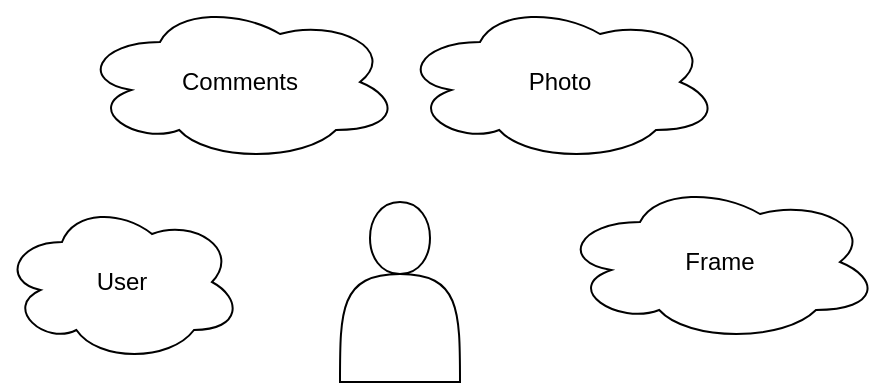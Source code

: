 <mxfile>
    <diagram id="cKBd_tNWkHlATPWrMS_m" name="Purpose">
        <mxGraphModel dx="945" dy="696" grid="1" gridSize="10" guides="1" tooltips="1" connect="1" arrows="1" fold="1" page="1" pageScale="1" pageWidth="827" pageHeight="1169" math="0" shadow="0">
            <root>
                <mxCell id="0"/>
                <mxCell id="1" parent="0"/>
                <mxCell id="2" value="" style="shape=actor;whiteSpace=wrap;html=1;" parent="1" vertex="1">
                    <mxGeometry x="330" y="340" width="60" height="90" as="geometry"/>
                </mxCell>
                <mxCell id="3" value="User" style="ellipse;shape=cloud;whiteSpace=wrap;html=1;" parent="1" vertex="1">
                    <mxGeometry x="161" y="340" width="120" height="80" as="geometry"/>
                </mxCell>
                <mxCell id="4" value="Comments" style="ellipse;shape=cloud;whiteSpace=wrap;html=1;" parent="1" vertex="1">
                    <mxGeometry x="200" y="240" width="160" height="80" as="geometry"/>
                </mxCell>
                <mxCell id="5" value="Frame" style="ellipse;shape=cloud;whiteSpace=wrap;html=1;" parent="1" vertex="1">
                    <mxGeometry x="440" y="330" width="160" height="80" as="geometry"/>
                </mxCell>
                <mxCell id="6" value="Photo" style="ellipse;shape=cloud;whiteSpace=wrap;html=1;" parent="1" vertex="1">
                    <mxGeometry x="360" y="240" width="160" height="80" as="geometry"/>
                </mxCell>
            </root>
        </mxGraphModel>
    </diagram>
    <diagram id="15UR6XnbTtkx_rhGs56_" name="ER">
        <mxGraphModel dx="945" dy="696" grid="1" gridSize="10" guides="1" tooltips="1" connect="1" arrows="1" fold="1" page="1" pageScale="1" pageWidth="827" pageHeight="1169" math="0" shadow="0">
            <root>
                <mxCell id="2u_GgeGQWRgM_z2mmB_E-0"/>
                <mxCell id="2u_GgeGQWRgM_z2mmB_E-1" parent="2u_GgeGQWRgM_z2mmB_E-0"/>
                <mxCell id="EP0e88sNxeRvX9mwzavs-3" value="" style="edgeStyle=none;html=1;startArrow=ERmany;startFill=0;endArrow=none;endFill=0;entryX=1;entryY=0.5;entryDx=0;entryDy=0;" parent="2u_GgeGQWRgM_z2mmB_E-1" source="ppNSqpG5gArmucL4nR4V-0" target="EP0e88sNxeRvX9mwzavs-1" edge="1">
                    <mxGeometry relative="1" as="geometry">
                        <mxPoint x="630" y="230" as="targetPoint"/>
                    </mxGeometry>
                </mxCell>
                <mxCell id="ppNSqpG5gArmucL4nR4V-0" value="Comment" style="rounded=0;whiteSpace=wrap;html=1;" parent="2u_GgeGQWRgM_z2mmB_E-1" vertex="1">
                    <mxGeometry x="40" y="200" width="120" height="60" as="geometry"/>
                </mxCell>
                <mxCell id="ppNSqpG5gArmucL4nR4V-1" value="Photo" style="rounded=0;whiteSpace=wrap;html=1;" parent="2u_GgeGQWRgM_z2mmB_E-1" vertex="1">
                    <mxGeometry x="660" y="200" width="120" height="60" as="geometry"/>
                </mxCell>
                <mxCell id="ppNSqpG5gArmucL4nR4V-9" value="" style="edgeStyle=none;html=1;startArrow=none;startFill=0;endArrow=none;endFill=0;" parent="2u_GgeGQWRgM_z2mmB_E-1" source="ppNSqpG5gArmucL4nR4V-5" target="ppNSqpG5gArmucL4nR4V-0" edge="1">
                    <mxGeometry relative="1" as="geometry"/>
                </mxCell>
                <mxCell id="ppNSqpG5gArmucL4nR4V-5" value="text" style="ellipse;whiteSpace=wrap;html=1;" parent="2u_GgeGQWRgM_z2mmB_E-1" vertex="1">
                    <mxGeometry x="10" y="100" width="90" height="50" as="geometry"/>
                </mxCell>
                <mxCell id="ppNSqpG5gArmucL4nR4V-10" value="" style="edgeStyle=none;html=1;startArrow=none;startFill=0;endArrow=none;endFill=0;" parent="2u_GgeGQWRgM_z2mmB_E-1" source="ppNSqpG5gArmucL4nR4V-6" target="ppNSqpG5gArmucL4nR4V-0" edge="1">
                    <mxGeometry relative="1" as="geometry"/>
                </mxCell>
                <mxCell id="ppNSqpG5gArmucL4nR4V-6" value="date" style="ellipse;whiteSpace=wrap;html=1;" parent="2u_GgeGQWRgM_z2mmB_E-1" vertex="1">
                    <mxGeometry x="107" y="100" width="90" height="50" as="geometry"/>
                </mxCell>
                <mxCell id="ppNSqpG5gArmucL4nR4V-22" value="Nickname" style="rounded=0;whiteSpace=wrap;html=1;" parent="2u_GgeGQWRgM_z2mmB_E-1" vertex="1">
                    <mxGeometry x="348" y="400" width="120" height="60" as="geometry"/>
                </mxCell>
                <mxCell id="EP0e88sNxeRvX9mwzavs-2" value="" style="edgeStyle=none;html=1;startArrow=ERone;startFill=0;endArrow=none;endFill=0;" parent="2u_GgeGQWRgM_z2mmB_E-1" source="V5lSEYwKekA0PapO-hXK-0" target="EP0e88sNxeRvX9mwzavs-1" edge="1">
                    <mxGeometry relative="1" as="geometry"/>
                </mxCell>
                <mxCell id="V5lSEYwKekA0PapO-hXK-0" value="User" style="rounded=0;whiteSpace=wrap;html=1;" parent="2u_GgeGQWRgM_z2mmB_E-1" vertex="1">
                    <mxGeometry x="348" y="200" width="120" height="60" as="geometry"/>
                </mxCell>
                <mxCell id="V5lSEYwKekA0PapO-hXK-7" value="" style="edgeStyle=none;html=1;startArrow=none;startFill=0;endArrow=none;endFill=0;" parent="2u_GgeGQWRgM_z2mmB_E-1" source="V5lSEYwKekA0PapO-hXK-3" target="V5lSEYwKekA0PapO-hXK-0" edge="1">
                    <mxGeometry relative="1" as="geometry"/>
                </mxCell>
                <mxCell id="V5lSEYwKekA0PapO-hXK-3" value="password" style="ellipse;whiteSpace=wrap;html=1;" parent="2u_GgeGQWRgM_z2mmB_E-1" vertex="1">
                    <mxGeometry x="310" y="100" width="90" height="50" as="geometry"/>
                </mxCell>
                <mxCell id="V5lSEYwKekA0PapO-hXK-8" value="" style="edgeStyle=none;html=1;startArrow=none;startFill=0;endArrow=none;endFill=0;" parent="2u_GgeGQWRgM_z2mmB_E-1" source="V5lSEYwKekA0PapO-hXK-4" target="V5lSEYwKekA0PapO-hXK-0" edge="1">
                    <mxGeometry relative="1" as="geometry"/>
                </mxCell>
                <mxCell id="V5lSEYwKekA0PapO-hXK-4" value="real name" style="ellipse;whiteSpace=wrap;html=1;" parent="2u_GgeGQWRgM_z2mmB_E-1" vertex="1">
                    <mxGeometry x="363" y="30" width="90" height="50" as="geometry"/>
                </mxCell>
                <mxCell id="EP0e88sNxeRvX9mwzavs-1" value="write" style="rhombus;whiteSpace=wrap;html=1;rounded=0;" parent="2u_GgeGQWRgM_z2mmB_E-1" vertex="1">
                    <mxGeometry x="200" y="190" width="98" height="80" as="geometry"/>
                </mxCell>
                <mxCell id="EP0e88sNxeRvX9mwzavs-6" style="edgeStyle=none;html=1;startArrow=none;startFill=0;endArrow=ERone;endFill=0;" parent="2u_GgeGQWRgM_z2mmB_E-1" source="EP0e88sNxeRvX9mwzavs-4" target="V5lSEYwKekA0PapO-hXK-0" edge="1">
                    <mxGeometry relative="1" as="geometry"/>
                </mxCell>
                <mxCell id="EP0e88sNxeRvX9mwzavs-7" style="edgeStyle=none;html=1;startArrow=none;startFill=0;endArrow=ERone;endFill=0;" parent="2u_GgeGQWRgM_z2mmB_E-1" source="EP0e88sNxeRvX9mwzavs-4" target="ppNSqpG5gArmucL4nR4V-22" edge="1">
                    <mxGeometry relative="1" as="geometry"/>
                </mxCell>
                <mxCell id="EP0e88sNxeRvX9mwzavs-4" value="has" style="rhombus;whiteSpace=wrap;html=1;" parent="2u_GgeGQWRgM_z2mmB_E-1" vertex="1">
                    <mxGeometry x="368" y="290" width="80" height="80" as="geometry"/>
                </mxCell>
                <mxCell id="EP0e88sNxeRvX9mwzavs-12" value="" style="edgeStyle=none;html=1;startArrow=none;startFill=0;endArrow=ERmany;endFill=0;" parent="2u_GgeGQWRgM_z2mmB_E-1" source="EP0e88sNxeRvX9mwzavs-8" target="ppNSqpG5gArmucL4nR4V-1" edge="1">
                    <mxGeometry relative="1" as="geometry"/>
                </mxCell>
                <mxCell id="Ciq9sxlkXLAkDAncEnbV-3" value="" style="edgeStyle=none;html=1;startArrow=none;startFill=0;endArrow=ERmany;endFill=0;" parent="2u_GgeGQWRgM_z2mmB_E-1" source="EP0e88sNxeRvX9mwzavs-8" target="V5lSEYwKekA0PapO-hXK-0" edge="1">
                    <mxGeometry relative="1" as="geometry"/>
                </mxCell>
                <mxCell id="EP0e88sNxeRvX9mwzavs-8" value="Frame" style="rhombus;whiteSpace=wrap;html=1;" parent="2u_GgeGQWRgM_z2mmB_E-1" vertex="1">
                    <mxGeometry x="520" y="190" width="80" height="80" as="geometry"/>
                </mxCell>
                <mxCell id="_6o-B0m6dqda3ddUoEW7-4" value="" style="edgeStyle=none;html=1;startArrow=none;startFill=0;endArrow=none;endFill=0;" parent="2u_GgeGQWRgM_z2mmB_E-1" source="_6o-B0m6dqda3ddUoEW7-0" target="ppNSqpG5gArmucL4nR4V-22" edge="1">
                    <mxGeometry relative="1" as="geometry"/>
                </mxCell>
                <mxCell id="_6o-B0m6dqda3ddUoEW7-0" value="name" style="ellipse;whiteSpace=wrap;html=1;" parent="2u_GgeGQWRgM_z2mmB_E-1" vertex="1">
                    <mxGeometry x="363" y="490" width="90" height="50" as="geometry"/>
                </mxCell>
                <mxCell id="Ciq9sxlkXLAkDAncEnbV-1" value="" style="edgeStyle=none;html=1;endArrow=none;endFill=0;" parent="2u_GgeGQWRgM_z2mmB_E-1" source="Ciq9sxlkXLAkDAncEnbV-0" target="V5lSEYwKekA0PapO-hXK-0" edge="1">
                    <mxGeometry relative="1" as="geometry"/>
                </mxCell>
                <mxCell id="Ciq9sxlkXLAkDAncEnbV-0" value="email" style="ellipse;whiteSpace=wrap;html=1;" parent="2u_GgeGQWRgM_z2mmB_E-1" vertex="1">
                    <mxGeometry x="420" y="100" width="90" height="50" as="geometry"/>
                </mxCell>
                <mxCell id="Ciq9sxlkXLAkDAncEnbV-5" value="" style="edgeStyle=none;html=1;startArrow=none;startFill=0;endArrow=none;endFill=0;" parent="2u_GgeGQWRgM_z2mmB_E-1" source="Ciq9sxlkXLAkDAncEnbV-6" target="ppNSqpG5gArmucL4nR4V-1" edge="1">
                    <mxGeometry relative="1" as="geometry">
                        <mxPoint x="708.261" y="470" as="targetPoint"/>
                    </mxGeometry>
                </mxCell>
                <mxCell id="Ciq9sxlkXLAkDAncEnbV-6" value="filename" style="ellipse;whiteSpace=wrap;html=1;" parent="2u_GgeGQWRgM_z2mmB_E-1" vertex="1">
                    <mxGeometry x="630" y="300" width="90" height="50" as="geometry"/>
                </mxCell>
                <mxCell id="Ciq9sxlkXLAkDAncEnbV-7" value="" style="edgeStyle=none;html=1;startArrow=none;startFill=0;endArrow=none;endFill=0;" parent="2u_GgeGQWRgM_z2mmB_E-1" source="Ciq9sxlkXLAkDAncEnbV-8" target="ppNSqpG5gArmucL4nR4V-1" edge="1">
                    <mxGeometry relative="1" as="geometry">
                        <mxPoint x="734.348" y="470" as="targetPoint"/>
                    </mxGeometry>
                </mxCell>
                <mxCell id="Ciq9sxlkXLAkDAncEnbV-8" value="description" style="ellipse;whiteSpace=wrap;html=1;" parent="2u_GgeGQWRgM_z2mmB_E-1" vertex="1">
                    <mxGeometry x="730" y="300" width="90" height="50" as="geometry"/>
                </mxCell>
                <mxCell id="Ciq9sxlkXLAkDAncEnbV-12" value="" style="edgeStyle=none;html=1;startArrow=none;startFill=0;endArrow=none;endFill=0;" parent="2u_GgeGQWRgM_z2mmB_E-1" source="Ciq9sxlkXLAkDAncEnbV-11" target="EP0e88sNxeRvX9mwzavs-8" edge="1">
                    <mxGeometry relative="1" as="geometry"/>
                </mxCell>
                <mxCell id="Ciq9sxlkXLAkDAncEnbV-11" value="coordinates" style="ellipse;whiteSpace=wrap;html=1;" parent="2u_GgeGQWRgM_z2mmB_E-1" vertex="1">
                    <mxGeometry x="515" y="300" width="90" height="50" as="geometry"/>
                </mxCell>
            </root>
        </mxGraphModel>
    </diagram>
    <diagram id="g17sYoDOzrbhVf1pqz28" name="UML">
        <mxGraphModel dx="945" dy="696" grid="1" gridSize="10" guides="1" tooltips="1" connect="1" arrows="1" fold="1" page="1" pageScale="1" pageWidth="827" pageHeight="1169" math="0" shadow="0">
            <root>
                <mxCell id="H7DWUn0vDwxtsgN2xfW3-0"/>
                <mxCell id="H7DWUn0vDwxtsgN2xfW3-1" parent="H7DWUn0vDwxtsgN2xfW3-0"/>
                <mxCell id="D67o8UtpvSMQAMpsR08U-12" value="Photo" style="swimlane;fontStyle=0;childLayout=stackLayout;horizontal=1;startSize=30;horizontalStack=0;resizeParent=1;resizeParentMax=0;resizeLast=0;collapsible=1;marginBottom=0;" parent="H7DWUn0vDwxtsgN2xfW3-1" vertex="1">
                    <mxGeometry x="620" y="95" width="160" height="120" as="geometry"/>
                </mxCell>
                <mxCell id="D67o8UtpvSMQAMpsR08U-13" value="+ photo_id: int" style="text;strokeColor=none;fillColor=none;align=left;verticalAlign=middle;spacingLeft=4;spacingRight=4;overflow=hidden;points=[[0,0.5],[1,0.5]];portConstraint=eastwest;rotatable=0;fontStyle=5" parent="D67o8UtpvSMQAMpsR08U-12" vertex="1">
                    <mxGeometry y="30" width="160" height="30" as="geometry"/>
                </mxCell>
                <mxCell id="D67o8UtpvSMQAMpsR08U-14" value="+ filename: string" style="text;strokeColor=none;fillColor=none;align=left;verticalAlign=middle;spacingLeft=4;spacingRight=4;overflow=hidden;points=[[0,0.5],[1,0.5]];portConstraint=eastwest;rotatable=0;" parent="D67o8UtpvSMQAMpsR08U-12" vertex="1">
                    <mxGeometry y="60" width="160" height="30" as="geometry"/>
                </mxCell>
                <mxCell id="D67o8UtpvSMQAMpsR08U-16" value="+ description: string" style="text;strokeColor=none;fillColor=none;align=left;verticalAlign=middle;spacingLeft=4;spacingRight=4;overflow=hidden;points=[[0,0.5],[1,0.5]];portConstraint=eastwest;rotatable=0;" parent="D67o8UtpvSMQAMpsR08U-12" vertex="1">
                    <mxGeometry y="90" width="160" height="30" as="geometry"/>
                </mxCell>
                <mxCell id="D67o8UtpvSMQAMpsR08U-19" value="User" style="swimlane;fontStyle=0;childLayout=stackLayout;horizontal=1;startSize=30;horizontalStack=0;resizeParent=1;resizeParentMax=0;resizeLast=0;collapsible=1;marginBottom=0;" parent="H7DWUn0vDwxtsgN2xfW3-1" vertex="1">
                    <mxGeometry x="190" y="50" width="130" height="180" as="geometry"/>
                </mxCell>
                <mxCell id="D67o8UtpvSMQAMpsR08U-20" value="+ user_id: int" style="text;strokeColor=none;fillColor=none;align=left;verticalAlign=middle;spacingLeft=4;spacingRight=4;overflow=hidden;points=[[0,0.5],[1,0.5]];portConstraint=eastwest;rotatable=0;fontStyle=5" parent="D67o8UtpvSMQAMpsR08U-19" vertex="1">
                    <mxGeometry y="30" width="130" height="30" as="geometry"/>
                </mxCell>
                <mxCell id="D67o8UtpvSMQAMpsR08U-21" value="+ password: string" style="text;strokeColor=none;fillColor=none;align=left;verticalAlign=middle;spacingLeft=4;spacingRight=4;overflow=hidden;points=[[0,0.5],[1,0.5]];portConstraint=eastwest;rotatable=0;" parent="D67o8UtpvSMQAMpsR08U-19" vertex="1">
                    <mxGeometry y="60" width="130" height="30" as="geometry"/>
                </mxCell>
                <mxCell id="D67o8UtpvSMQAMpsR08U-22" value="+ realName: string" style="text;strokeColor=none;fillColor=none;align=left;verticalAlign=middle;spacingLeft=4;spacingRight=4;overflow=hidden;points=[[0,0.5],[1,0.5]];portConstraint=eastwest;rotatable=0;" parent="D67o8UtpvSMQAMpsR08U-19" vertex="1">
                    <mxGeometry y="90" width="130" height="30" as="geometry"/>
                </mxCell>
                <mxCell id="nvd8tF9lQq2S_ZjbYzN0-0" value="+ email: string" style="text;strokeColor=none;fillColor=none;align=left;verticalAlign=middle;spacingLeft=4;spacingRight=4;overflow=hidden;points=[[0,0.5],[1,0.5]];portConstraint=eastwest;rotatable=0;" parent="D67o8UtpvSMQAMpsR08U-19" vertex="1">
                    <mxGeometry y="120" width="130" height="30" as="geometry"/>
                </mxCell>
                <mxCell id="D67o8UtpvSMQAMpsR08U-25" value="+ fk_nick_id: int" style="text;strokeColor=none;fillColor=none;align=left;verticalAlign=middle;spacingLeft=4;spacingRight=4;overflow=hidden;points=[[0,0.5],[1,0.5]];portConstraint=eastwest;rotatable=0;fontStyle=2" parent="D67o8UtpvSMQAMpsR08U-19" vertex="1">
                    <mxGeometry y="150" width="130" height="30" as="geometry"/>
                </mxCell>
                <mxCell id="dS7gG06pIL7E628DNN96-1" style="edgeStyle=orthogonalEdgeStyle;html=1;startArrow=ERmany;startFill=0;endArrow=ERone;endFill=0;exitX=1;exitY=0.5;exitDx=0;exitDy=0;entryX=0;entryY=0.5;entryDx=0;entryDy=0;" parent="H7DWUn0vDwxtsgN2xfW3-1" source="dS7gG06pIL7E628DNN96-0" target="D67o8UtpvSMQAMpsR08U-13" edge="1">
                    <mxGeometry relative="1" as="geometry"/>
                </mxCell>
                <mxCell id="dS7gG06pIL7E628DNN96-2" value="" style="edgeStyle=orthogonalEdgeStyle;html=1;startArrow=ERmany;startFill=0;endArrow=ERone;endFill=0;entryX=1;entryY=0.5;entryDx=0;entryDy=0;exitX=0;exitY=0.5;exitDx=0;exitDy=0;" parent="H7DWUn0vDwxtsgN2xfW3-1" source="-x5kEt4TQjW8k059a6kW-25" target="D67o8UtpvSMQAMpsR08U-20" edge="1">
                    <mxGeometry relative="1" as="geometry"/>
                </mxCell>
                <mxCell id="-x5kEt4TQjW8k059a6kW-21" value="Frame (UserToPhoto)" style="swimlane;fontStyle=0;childLayout=stackLayout;horizontal=1;startSize=30;horizontalStack=0;resizeParent=1;resizeParentMax=0;resizeLast=0;collapsible=1;marginBottom=0;" parent="H7DWUn0vDwxtsgN2xfW3-1" vertex="1">
                    <mxGeometry x="380" y="65" width="180" height="150" as="geometry"/>
                </mxCell>
                <mxCell id="-x5kEt4TQjW8k059a6kW-22" value="+ frame_id: int" style="text;strokeColor=none;fillColor=none;align=left;verticalAlign=middle;spacingLeft=4;spacingRight=4;overflow=hidden;points=[[0,0.5],[1,0.5]];portConstraint=eastwest;rotatable=0;fontStyle=5" parent="-x5kEt4TQjW8k059a6kW-21" vertex="1">
                    <mxGeometry y="30" width="180" height="30" as="geometry"/>
                </mxCell>
                <mxCell id="-x5kEt4TQjW8k059a6kW-23" value="+ coordinates: string" style="text;strokeColor=none;fillColor=none;align=left;verticalAlign=middle;spacingLeft=4;spacingRight=4;overflow=hidden;points=[[0,0.5],[1,0.5]];portConstraint=eastwest;rotatable=0;" parent="-x5kEt4TQjW8k059a6kW-21" vertex="1">
                    <mxGeometry y="60" width="180" height="30" as="geometry"/>
                </mxCell>
                <mxCell id="-x5kEt4TQjW8k059a6kW-25" value="+ fk_user_id: int" style="text;strokeColor=none;fillColor=none;align=left;verticalAlign=middle;spacingLeft=4;spacingRight=4;overflow=hidden;points=[[0,0.5],[1,0.5]];portConstraint=eastwest;rotatable=0;fontStyle=2" parent="-x5kEt4TQjW8k059a6kW-21" vertex="1">
                    <mxGeometry y="90" width="180" height="30" as="geometry"/>
                </mxCell>
                <mxCell id="dS7gG06pIL7E628DNN96-0" value="+ fk_photo_id: int" style="text;strokeColor=none;fillColor=none;align=left;verticalAlign=middle;spacingLeft=4;spacingRight=4;overflow=hidden;points=[[0,0.5],[1,0.5]];portConstraint=eastwest;rotatable=0;fontStyle=2" parent="-x5kEt4TQjW8k059a6kW-21" vertex="1">
                    <mxGeometry y="120" width="180" height="30" as="geometry"/>
                </mxCell>
                <mxCell id="7Ev8QGWdEeKFgQ5SGrht-0" value="Comment" style="swimlane;fontStyle=0;childLayout=stackLayout;horizontal=1;startSize=30;horizontalStack=0;resizeParent=1;resizeParentMax=0;resizeLast=0;collapsible=1;marginBottom=0;" parent="H7DWUn0vDwxtsgN2xfW3-1" vertex="1">
                    <mxGeometry x="20" y="80" width="110" height="150" as="geometry"/>
                </mxCell>
                <mxCell id="7Ev8QGWdEeKFgQ5SGrht-1" value="+ cmt_id: int" style="text;strokeColor=none;fillColor=none;align=left;verticalAlign=middle;spacingLeft=4;spacingRight=4;overflow=hidden;points=[[0,0.5],[1,0.5]];portConstraint=eastwest;rotatable=0;fontStyle=5" parent="7Ev8QGWdEeKFgQ5SGrht-0" vertex="1">
                    <mxGeometry y="30" width="110" height="30" as="geometry"/>
                </mxCell>
                <mxCell id="7Ev8QGWdEeKFgQ5SGrht-2" value="+ text: string" style="text;strokeColor=none;fillColor=none;align=left;verticalAlign=middle;spacingLeft=4;spacingRight=4;overflow=hidden;points=[[0,0.5],[1,0.5]];portConstraint=eastwest;rotatable=0;" parent="7Ev8QGWdEeKFgQ5SGrht-0" vertex="1">
                    <mxGeometry y="60" width="110" height="30" as="geometry"/>
                </mxCell>
                <mxCell id="7Ev8QGWdEeKFgQ5SGrht-5" value="+ date: DateTime" style="text;strokeColor=none;fillColor=none;align=left;verticalAlign=middle;spacingLeft=4;spacingRight=4;overflow=hidden;points=[[0,0.5],[1,0.5]];portConstraint=eastwest;rotatable=0;" parent="7Ev8QGWdEeKFgQ5SGrht-0" vertex="1">
                    <mxGeometry y="90" width="110" height="30" as="geometry"/>
                </mxCell>
                <mxCell id="7Ev8QGWdEeKFgQ5SGrht-6" value="+ fk_user_id" style="text;strokeColor=none;fillColor=none;align=left;verticalAlign=middle;spacingLeft=4;spacingRight=4;overflow=hidden;points=[[0,0.5],[1,0.5]];portConstraint=eastwest;rotatable=0;fontStyle=2" parent="7Ev8QGWdEeKFgQ5SGrht-0" vertex="1">
                    <mxGeometry y="120" width="110" height="30" as="geometry"/>
                </mxCell>
                <mxCell id="7Ev8QGWdEeKFgQ5SGrht-4" value="" style="edgeStyle=orthogonalEdgeStyle;html=1;startArrow=ERmany;startFill=0;endArrow=ERone;endFill=0;exitX=1;exitY=0.5;exitDx=0;exitDy=0;entryX=0;entryY=0.5;entryDx=0;entryDy=0;" parent="H7DWUn0vDwxtsgN2xfW3-1" source="7Ev8QGWdEeKFgQ5SGrht-6" target="D67o8UtpvSMQAMpsR08U-20" edge="1">
                    <mxGeometry relative="1" as="geometry"/>
                </mxCell>
            </root>
        </mxGraphModel>
    </diagram>
</mxfile>